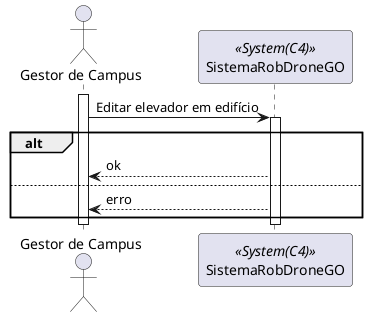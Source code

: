 @startuml vp1

actor "Gestor de Campus" as actor
participant SistemaRobDroneGO as srdg <<System(C4)>>

activate actor
actor -> srdg: Editar elevador em edifício
activate srdg
alt 
srdg --> actor : ok
else
srdg --> actor : erro
end
deactivate srdg
deactivate actor
@enduml